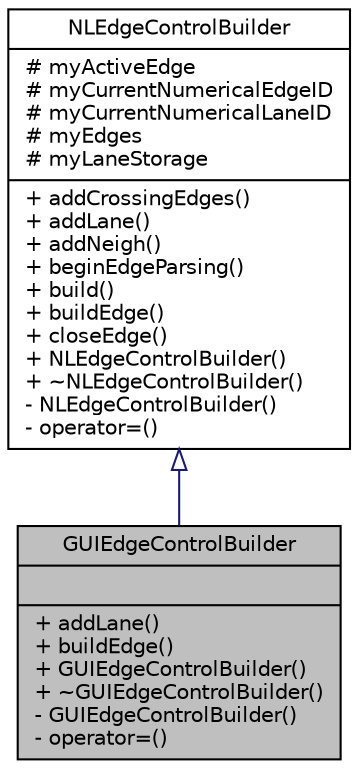 digraph "GUIEdgeControlBuilder"
{
  edge [fontname="Helvetica",fontsize="10",labelfontname="Helvetica",labelfontsize="10"];
  node [fontname="Helvetica",fontsize="10",shape=record];
  Node0 [label="{GUIEdgeControlBuilder\n||+ addLane()\l+ buildEdge()\l+ GUIEdgeControlBuilder()\l+ ~GUIEdgeControlBuilder()\l- GUIEdgeControlBuilder()\l- operator=()\l}",height=0.2,width=0.4,color="black", fillcolor="grey75", style="filled", fontcolor="black"];
  Node1 -> Node0 [dir="back",color="midnightblue",fontsize="10",style="solid",arrowtail="onormal",fontname="Helvetica"];
  Node1 [label="{NLEdgeControlBuilder\n|# myActiveEdge\l# myCurrentNumericalEdgeID\l# myCurrentNumericalLaneID\l# myEdges\l# myLaneStorage\l|+ addCrossingEdges()\l+ addLane()\l+ addNeigh()\l+ beginEdgeParsing()\l+ build()\l+ buildEdge()\l+ closeEdge()\l+ NLEdgeControlBuilder()\l+ ~NLEdgeControlBuilder()\l- NLEdgeControlBuilder()\l- operator=()\l}",height=0.2,width=0.4,color="black", fillcolor="white", style="filled",URL="$d9/d96/class_n_l_edge_control_builder.html",tooltip="Interface for building edges. "];
}
